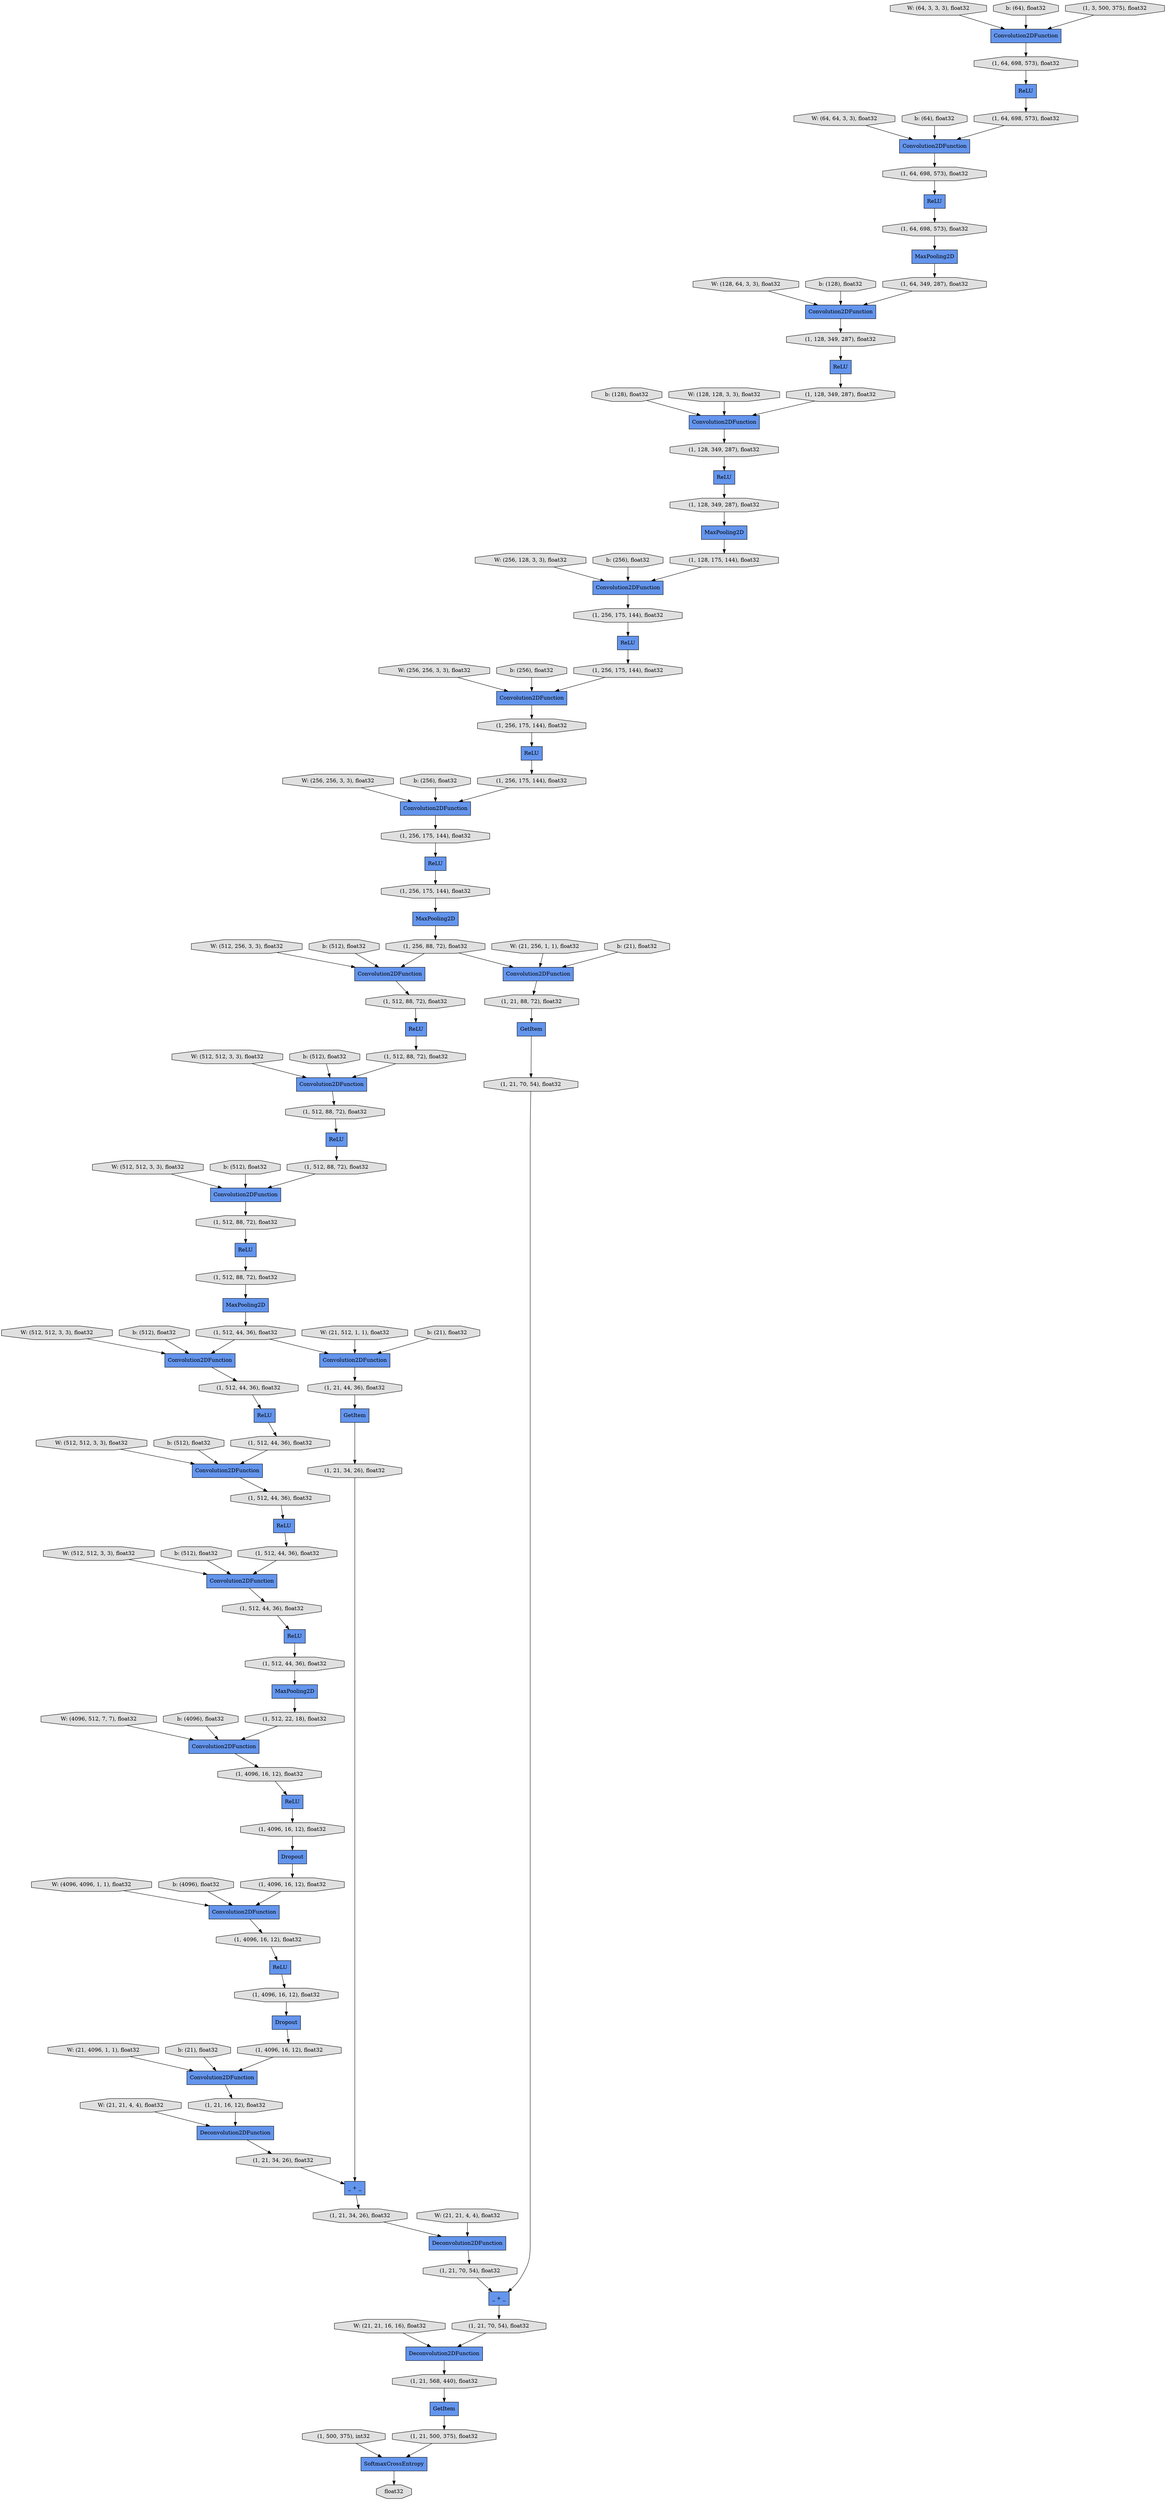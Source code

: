 digraph graphname{rankdir=TB;2065075495040 [label="(1, 21, 34, 26), float32",shape="octagon",fillcolor="#E0E0E0",style="filled"];2065075495096 [label="_ + _",shape="record",fillcolor="#6495ED",style="filled"];2063919841464 [label="b: (128), float32",shape="octagon",fillcolor="#E0E0E0",style="filled"];2065075495152 [label="Deconvolution2DFunction",shape="record",fillcolor="#6495ED",style="filled"];2063735357736 [label="(1, 256, 175, 144), float32",shape="octagon",fillcolor="#E0E0E0",style="filled"];2065075495264 [label="(1, 21, 34, 26), float32",shape="octagon",fillcolor="#E0E0E0",style="filled"];2063735357792 [label="Convolution2DFunction",shape="record",fillcolor="#6495ED",style="filled"];2063919841632 [label="W: (256, 128, 3, 3), float32",shape="octagon",fillcolor="#E0E0E0",style="filled"];2063735357848 [label="(1, 256, 88, 72), float32",shape="octagon",fillcolor="#E0E0E0",style="filled"];2065075495432 [label="(1, 21, 70, 54), float32",shape="octagon",fillcolor="#E0E0E0",style="filled"];2063919833608 [label="W: (64, 3, 3, 3), float32",shape="octagon",fillcolor="#E0E0E0",style="filled"];2063919841856 [label="b: (256), float32",shape="octagon",fillcolor="#E0E0E0",style="filled"];2065075470968 [label="SoftmaxCrossEntropy",shape="record",fillcolor="#6495ED",style="filled"];2065075495600 [label="GetItem",shape="record",fillcolor="#6495ED",style="filled"];2063735358184 [label="(1, 512, 88, 72), float32",shape="octagon",fillcolor="#E0E0E0",style="filled"];2063919842024 [label="W: (256, 256, 3, 3), float32",shape="octagon",fillcolor="#E0E0E0",style="filled"];2063919833944 [label="b: (64), float32",shape="octagon",fillcolor="#E0E0E0",style="filled"];2063735358352 [label="Convolution2DFunction",shape="record",fillcolor="#6495ED",style="filled"];2065075471248 [label="Convolution2DFunction",shape="record",fillcolor="#6495ED",style="filled"];2065075495880 [label="(1, 21, 70, 54), float32",shape="octagon",fillcolor="#E0E0E0",style="filled"];2063735358408 [label="ReLU",shape="record",fillcolor="#6495ED",style="filled"];2063919842248 [label="b: (256), float32",shape="octagon",fillcolor="#E0E0E0",style="filled"];2065075495936 [label="_ + _",shape="record",fillcolor="#6495ED",style="filled"];2065075495992 [label="Deconvolution2DFunction",shape="record",fillcolor="#6495ED",style="filled"];2063735358520 [label="Convolution2DFunction",shape="record",fillcolor="#6495ED",style="filled"];2063919842416 [label="W: (256, 256, 3, 3), float32",shape="octagon",fillcolor="#E0E0E0",style="filled"];2063919834224 [label="W: (64, 64, 3, 3), float32",shape="octagon",fillcolor="#E0E0E0",style="filled"];2065075496104 [label="(1, 21, 70, 54), float32",shape="octagon",fillcolor="#E0E0E0",style="filled"];2063735358632 [label="(1, 512, 88, 72), float32",shape="octagon",fillcolor="#E0E0E0",style="filled"];2065075496272 [label="(1, 21, 568, 440), float32",shape="octagon",fillcolor="#E0E0E0",style="filled"];2063735358800 [label="(1, 512, 88, 72), float32",shape="octagon",fillcolor="#E0E0E0",style="filled"];2063919842640 [label="b: (256), float32",shape="octagon",fillcolor="#E0E0E0",style="filled"];2063735260608 [label="ReLU",shape="record",fillcolor="#6495ED",style="filled"];2065075496440 [label="GetItem",shape="record",fillcolor="#6495ED",style="filled"];2063919842808 [label="W: (512, 256, 3, 3), float32",shape="octagon",fillcolor="#E0E0E0",style="filled"];2063735359024 [label="ReLU",shape="record",fillcolor="#6495ED",style="filled"];2063919834728 [label="b: (64), float32",shape="octagon",fillcolor="#E0E0E0",style="filled"];2063735359136 [label="MaxPooling2D",shape="record",fillcolor="#6495ED",style="filled"];2063919843032 [label="b: (512), float32",shape="octagon",fillcolor="#E0E0E0",style="filled"];2063919834840 [label="W: (128, 128, 3, 3), float32",shape="octagon",fillcolor="#E0E0E0",style="filled"];2065075496720 [label="(1, 21, 500, 375), float32",shape="octagon",fillcolor="#E0E0E0",style="filled"];2063735359248 [label="(1, 512, 88, 72), float32",shape="octagon",fillcolor="#E0E0E0",style="filled"];2065075496776 [label="float32",shape="octagon",fillcolor="#E0E0E0",style="filled"];2063735359360 [label="(1, 512, 88, 72), float32",shape="octagon",fillcolor="#E0E0E0",style="filled"];2063919843200 [label="W: (512, 512, 3, 3), float32",shape="octagon",fillcolor="#E0E0E0",style="filled"];2063735359584 [label="ReLU",shape="record",fillcolor="#6495ED",style="filled"];2063919843424 [label="b: (512), float32",shape="octagon",fillcolor="#E0E0E0",style="filled"];2063735359696 [label="Convolution2DFunction",shape="record",fillcolor="#6495ED",style="filled"];2063919843592 [label="W: (512, 512, 3, 3), float32",shape="octagon",fillcolor="#E0E0E0",style="filled"];2063735359808 [label="(1, 512, 88, 72), float32",shape="octagon",fillcolor="#E0E0E0",style="filled"];2063919835456 [label="W: (128, 64, 3, 3), float32",shape="octagon",fillcolor="#E0E0E0",style="filled"];2065075210616 [label="(1, 500, 375), int32",shape="octagon",fillcolor="#E0E0E0",style="filled"];2063735359864 [label="(1, 512, 44, 36), float32",shape="octagon",fillcolor="#E0E0E0",style="filled"];2063919843816 [label="b: (512), float32",shape="octagon",fillcolor="#E0E0E0",style="filled"];2063735360144 [label="(1, 512, 44, 36), float32",shape="octagon",fillcolor="#E0E0E0",style="filled"];2063919843984 [label="W: (512, 512, 3, 3), float32",shape="octagon",fillcolor="#E0E0E0",style="filled"];2063735360312 [label="Convolution2DFunction",shape="record",fillcolor="#6495ED",style="filled"];2063735360368 [label="ReLU",shape="record",fillcolor="#6495ED",style="filled"];2063919844208 [label="b: (512), float32",shape="octagon",fillcolor="#E0E0E0",style="filled"];2063735360480 [label="Convolution2DFunction",shape="record",fillcolor="#6495ED",style="filled"];2065075211232 [label="(1, 3, 500, 375), float32",shape="octagon",fillcolor="#E0E0E0",style="filled"];2063919844376 [label="W: (512, 512, 3, 3), float32",shape="octagon",fillcolor="#E0E0E0",style="filled"];2063735360592 [label="(1, 512, 44, 36), float32",shape="octagon",fillcolor="#E0E0E0",style="filled"];2063735262400 [label="Convolution2DFunction",shape="record",fillcolor="#6495ED",style="filled"];2063735360760 [label="(1, 512, 44, 36), float32",shape="octagon",fillcolor="#E0E0E0",style="filled"];2063919844600 [label="b: (512), float32",shape="octagon",fillcolor="#E0E0E0",style="filled"];2063919844768 [label="W: (512, 512, 3, 3), float32",shape="octagon",fillcolor="#E0E0E0",style="filled"];2063735360984 [label="ReLU",shape="record",fillcolor="#6495ED",style="filled"];2063735361096 [label="MaxPooling2D",shape="record",fillcolor="#6495ED",style="filled"];2063919836744 [label="b: (128), float32",shape="octagon",fillcolor="#E0E0E0",style="filled"];2063919844992 [label="b: (512), float32",shape="octagon",fillcolor="#E0E0E0",style="filled"];2063735361208 [label="(1, 512, 44, 36), float32",shape="octagon",fillcolor="#E0E0E0",style="filled"];2063919845160 [label="W: (4096, 512, 7, 7), float32",shape="octagon",fillcolor="#E0E0E0",style="filled"];2063735361376 [label="(1, 512, 44, 36), float32",shape="octagon",fillcolor="#E0E0E0",style="filled"];2063735361488 [label="ReLU",shape="record",fillcolor="#6495ED",style="filled"];2063919894600 [label="b: (4096), float32",shape="octagon",fillcolor="#E0E0E0",style="filled"];2063735378104 [label="Convolution2DFunction",shape="record",fillcolor="#6495ED",style="filled"];2064998748344 [label="ReLU",shape="record",fillcolor="#6495ED",style="filled"];2063919894768 [label="W: (4096, 4096, 1, 1), float32",shape="octagon",fillcolor="#E0E0E0",style="filled"];2063735378216 [label="(1, 512, 44, 36), float32",shape="octagon",fillcolor="#E0E0E0",style="filled"];2063735378328 [label="(1, 512, 22, 18), float32",shape="octagon",fillcolor="#E0E0E0",style="filled"];2063919894992 [label="b: (4096), float32",shape="octagon",fillcolor="#E0E0E0",style="filled"];2063919895160 [label="W: (21, 4096, 1, 1), float32",shape="octagon",fillcolor="#E0E0E0",style="filled"];2063735378552 [label="(1, 4096, 16, 12), float32",shape="octagon",fillcolor="#E0E0E0",style="filled"];2064998748848 [label="Convolution2DFunction",shape="record",fillcolor="#6495ED",style="filled"];2064998748904 [label="Convolution2DFunction",shape="record",fillcolor="#6495ED",style="filled"];2063735378720 [label="Dropout",shape="record",fillcolor="#6495ED",style="filled"];2063919895384 [label="b: (21), float32",shape="octagon",fillcolor="#E0E0E0",style="filled"];2063735378776 [label="ReLU",shape="record",fillcolor="#6495ED",style="filled"];2064998749016 [label="(1, 64, 698, 573), float32",shape="octagon",fillcolor="#E0E0E0",style="filled"];2063735378888 [label="Convolution2DFunction",shape="record",fillcolor="#6495ED",style="filled"];2064998749128 [label="(1, 64, 349, 287), float32",shape="octagon",fillcolor="#E0E0E0",style="filled"];2063919895608 [label="W: (21, 21, 4, 4), float32",shape="octagon",fillcolor="#E0E0E0",style="filled"];2063735379000 [label="(1, 4096, 16, 12), float32",shape="octagon",fillcolor="#E0E0E0",style="filled"];2064998749352 [label="ReLU",shape="record",fillcolor="#6495ED",style="filled"];2064998749408 [label="(1, 64, 698, 573), float32",shape="octagon",fillcolor="#E0E0E0",style="filled"];2064998749464 [label="(1, 64, 698, 573), float32",shape="octagon",fillcolor="#E0E0E0",style="filled"];2064998749576 [label="(1, 64, 698, 573), float32",shape="octagon",fillcolor="#E0E0E0",style="filled"];2063919896000 [label="W: (21, 21, 16, 16), float32",shape="octagon",fillcolor="#E0E0E0",style="filled"];2063735379504 [label="(1, 4096, 16, 12), float32",shape="octagon",fillcolor="#E0E0E0",style="filled"];2063735379616 [label="(1, 4096, 16, 12), float32",shape="octagon",fillcolor="#E0E0E0",style="filled"];2063919896224 [label="W: (21, 256, 1, 1), float32",shape="octagon",fillcolor="#E0E0E0",style="filled"];2063735379784 [label="Dropout",shape="record",fillcolor="#6495ED",style="filled"];2063919896392 [label="b: (21), float32",shape="octagon",fillcolor="#E0E0E0",style="filled"];2063735379840 [label="ReLU",shape="record",fillcolor="#6495ED",style="filled"];2063919896560 [label="W: (21, 512, 1, 1), float32",shape="octagon",fillcolor="#E0E0E0",style="filled"];2063735379952 [label="Convolution2DFunction",shape="record",fillcolor="#6495ED",style="filled"];2063735380064 [label="(1, 4096, 16, 12), float32",shape="octagon",fillcolor="#E0E0E0",style="filled"];2063919896728 [label="b: (21), float32",shape="octagon",fillcolor="#E0E0E0",style="filled"];2064998611152 [label="(1, 128, 349, 287), float32",shape="octagon",fillcolor="#E0E0E0",style="filled"];2064998611208 [label="(1, 128, 349, 287), float32",shape="octagon",fillcolor="#E0E0E0",style="filled"];2063735380288 [label="(1, 4096, 16, 12), float32",shape="octagon",fillcolor="#E0E0E0",style="filled"];2063919896952 [label="W: (21, 21, 4, 4), float32",shape="octagon",fillcolor="#E0E0E0",style="filled"];2063735380456 [label="(1, 21, 16, 12), float32",shape="octagon",fillcolor="#E0E0E0",style="filled"];2063735380680 [label="Convolution2DFunction",shape="record",fillcolor="#6495ED",style="filled"];2064998611656 [label="(1, 128, 349, 287), float32",shape="octagon",fillcolor="#E0E0E0",style="filled"];2064998611768 [label="ReLU",shape="record",fillcolor="#6495ED",style="filled"];2063735380848 [label="(1, 21, 88, 72), float32",shape="octagon",fillcolor="#E0E0E0",style="filled"];2063735381016 [label="Convolution2DFunction",shape="record",fillcolor="#6495ED",style="filled"];2064998611992 [label="MaxPooling2D",shape="record",fillcolor="#6495ED",style="filled"];2063735299152 [label="(1, 256, 175, 144), float32",shape="octagon",fillcolor="#E0E0E0",style="filled"];2063735299264 [label="(1, 256, 175, 144), float32",shape="octagon",fillcolor="#E0E0E0",style="filled"];2064998612160 [label="ReLU",shape="record",fillcolor="#6495ED",style="filled"];2063735381240 [label="(1, 21, 44, 36), float32",shape="octagon",fillcolor="#E0E0E0",style="filled"];2064998612216 [label="Convolution2DFunction",shape="record",fillcolor="#6495ED",style="filled"];2063735299432 [label="Convolution2DFunction",shape="record",fillcolor="#6495ED",style="filled"];2063735381408 [label="Deconvolution2DFunction",shape="record",fillcolor="#6495ED",style="filled"];2063735299488 [label="ReLU",shape="record",fillcolor="#6495ED",style="filled"];2064998612384 [label="(1, 256, 175, 144), float32",shape="octagon",fillcolor="#E0E0E0",style="filled"];2063735381632 [label="(1, 21, 34, 26), float32",shape="octagon",fillcolor="#E0E0E0",style="filled"];2063735299712 [label="(1, 256, 175, 144), float32",shape="octagon",fillcolor="#E0E0E0",style="filled"];2064998612608 [label="(1, 128, 349, 287), float32",shape="octagon",fillcolor="#E0E0E0",style="filled"];2064998612664 [label="(1, 128, 175, 144), float32",shape="octagon",fillcolor="#E0E0E0",style="filled"];2063735381744 [label="GetItem",shape="record",fillcolor="#6495ED",style="filled"];2063735299880 [label="MaxPooling2D",shape="record",fillcolor="#6495ED",style="filled"];2064998612776 [label="Convolution2DFunction",shape="record",fillcolor="#6495ED",style="filled"];2063735299936 [label="(1, 256, 175, 144), float32",shape="octagon",fillcolor="#E0E0E0",style="filled"];2064998752152 [label="MaxPooling2D",shape="record",fillcolor="#6495ED",style="filled"];2063735300048 [label="ReLU",shape="record",fillcolor="#6495ED",style="filled"];2063735299432 -> 2063735299936;2063919833608 -> 2065075471248;2065075495992 -> 2065075496272;2063735360480 -> 2063735361376;2063735381408 -> 2063735381632;2063919843424 -> 2063735358352;2063735299488 -> 2063735299712;2065075211232 -> 2065075471248;2065075496104 -> 2065075495992;2063735381240 -> 2063735381744;2064998749408 -> 2064998748344;2065075495432 -> 2065075495936;2063735358408 -> 2063735358632;2063735378216 -> 2063735361096;2065075495096 -> 2065075495264;2063735360984 -> 2063735361208;2063735360592 -> 2063735360312;2064998612664 -> 2064998612776;2063919896560 -> 2063735381016;2063735299880 -> 2063735357848;2063919843816 -> 2063735358520;2063735378776 -> 2063735379000;2063735360760 -> 2063735360984;2063919841632 -> 2064998612776;2063919895160 -> 2063735379952;2063919836744 -> 2064998748848;2064998752152 -> 2064998749128;2063919843032 -> 2063735357792;2063919842808 -> 2063735357792;2063735380680 -> 2063735380848;2063735299712 -> 2063735299432;2063735358800 -> 2063735359024;2063919844992 -> 2063735360480;2063735359864 -> 2063735381016;2063735359696 -> 2063735360144;2065075470968 -> 2065075496776;2063919834840 -> 2064998748904;2063735380288 -> 2063735379952;2065075496440 -> 2065075496720;2063735359808 -> 2063735359136;2063919844600 -> 2063735360312;2063735358352 -> 2063735358800;2063919896728 -> 2063735381016;2063735358632 -> 2063735358352;2063735357792 -> 2063735358184;2063919842248 -> 2064998612216;2063735299152 -> 2064998612216;2063919895608 -> 2063735381408;2063735359024 -> 2063735359248;2063919845160 -> 2063735378104;2063919842416 -> 2063735299432;2063919894600 -> 2063735378104;2063735260608 -> 2064998749576;2063919843592 -> 2063735358520;2063919896224 -> 2063735380680;2064998611656 -> 2064998611768;2063735359584 -> 2063735359808;2063919895384 -> 2063735379952;2063735359864 -> 2063735359696;2063735378104 -> 2063735378552;2063919843984 -> 2063735359696;2063735361208 -> 2063735360480;2065075496720 -> 2065075470968;2064998611152 -> 2064998748904;2063919841856 -> 2064998612776;2064998749352 -> 2064998611152;2065075495152 -> 2065075495432;2064998612160 -> 2063735299152;2063735379000 -> 2063735378720;2063919844208 -> 2063735359696;2064998612216 -> 2063735299264;2064998748848 -> 2064998611208;2064998749016 -> 2064998752152;2063735379840 -> 2063735380064;2063735359360 -> 2063735359584;2064998612776 -> 2064998612384;2064998748904 -> 2064998611656;2065075496272 -> 2065075496440;2063919842024 -> 2064998612216;2063735359136 -> 2063735359864;2065075210616 -> 2065075470968;2064998612384 -> 2064998612160;2064998611768 -> 2064998612608;2063735380456 -> 2063735381408;2063735378552 -> 2063735378776;2063735360368 -> 2063735360592;2063735262400 -> 2064998749408;2065075471248 -> 2064998749464;2064998612608 -> 2064998611992;2063919894768 -> 2063735378888;2063735379616 -> 2063735379840;2063919833944 -> 2065075471248;2063919896392 -> 2063735380680;2063735378720 -> 2063735379504;2064998611208 -> 2064998749352;2063919842640 -> 2063735299432;2063735299264 -> 2063735299488;2063735360144 -> 2063735360368;2063919844768 -> 2063735360480;2063735381744 -> 2065075495040;2063919844376 -> 2063735360312;2064998749576 -> 2063735262400;2063919834728 -> 2063735262400;2064998611992 -> 2064998612664;2063735358520 -> 2063735359360;2063735358184 -> 2063735358408;2063735361488 -> 2063735378216;2063735300048 -> 2063735357736;2063919834224 -> 2063735262400;2065075495600 -> 2065075495880;2063919835456 -> 2064998748848;2063735381016 -> 2063735381240;2063735380064 -> 2063735379784;2063735379504 -> 2063735378888;2065075495936 -> 2065075496104;2063735357736 -> 2063735299880;2064998749128 -> 2064998748848;2064998749464 -> 2063735260608;2063735380848 -> 2065075495600;2063735381632 -> 2065075495096;2063735359248 -> 2063735358520;2063735361096 -> 2063735378328;2063919896952 -> 2065075495152;2063919841464 -> 2064998748904;2063735357848 -> 2063735357792;2063735378328 -> 2063735378104;2063735378888 -> 2063735379616;2065075495040 -> 2065075495096;2065075495264 -> 2065075495152;2063919896000 -> 2065075495992;2063735361376 -> 2063735361488;2065075495880 -> 2065075495936;2063735299936 -> 2063735300048;2063919894992 -> 2063735378888;2063735379784 -> 2063735380288;2063735357848 -> 2063735380680;2063919843200 -> 2063735358352;2063735360312 -> 2063735360760;2064998748344 -> 2064998749016;2063735379952 -> 2063735380456;}
